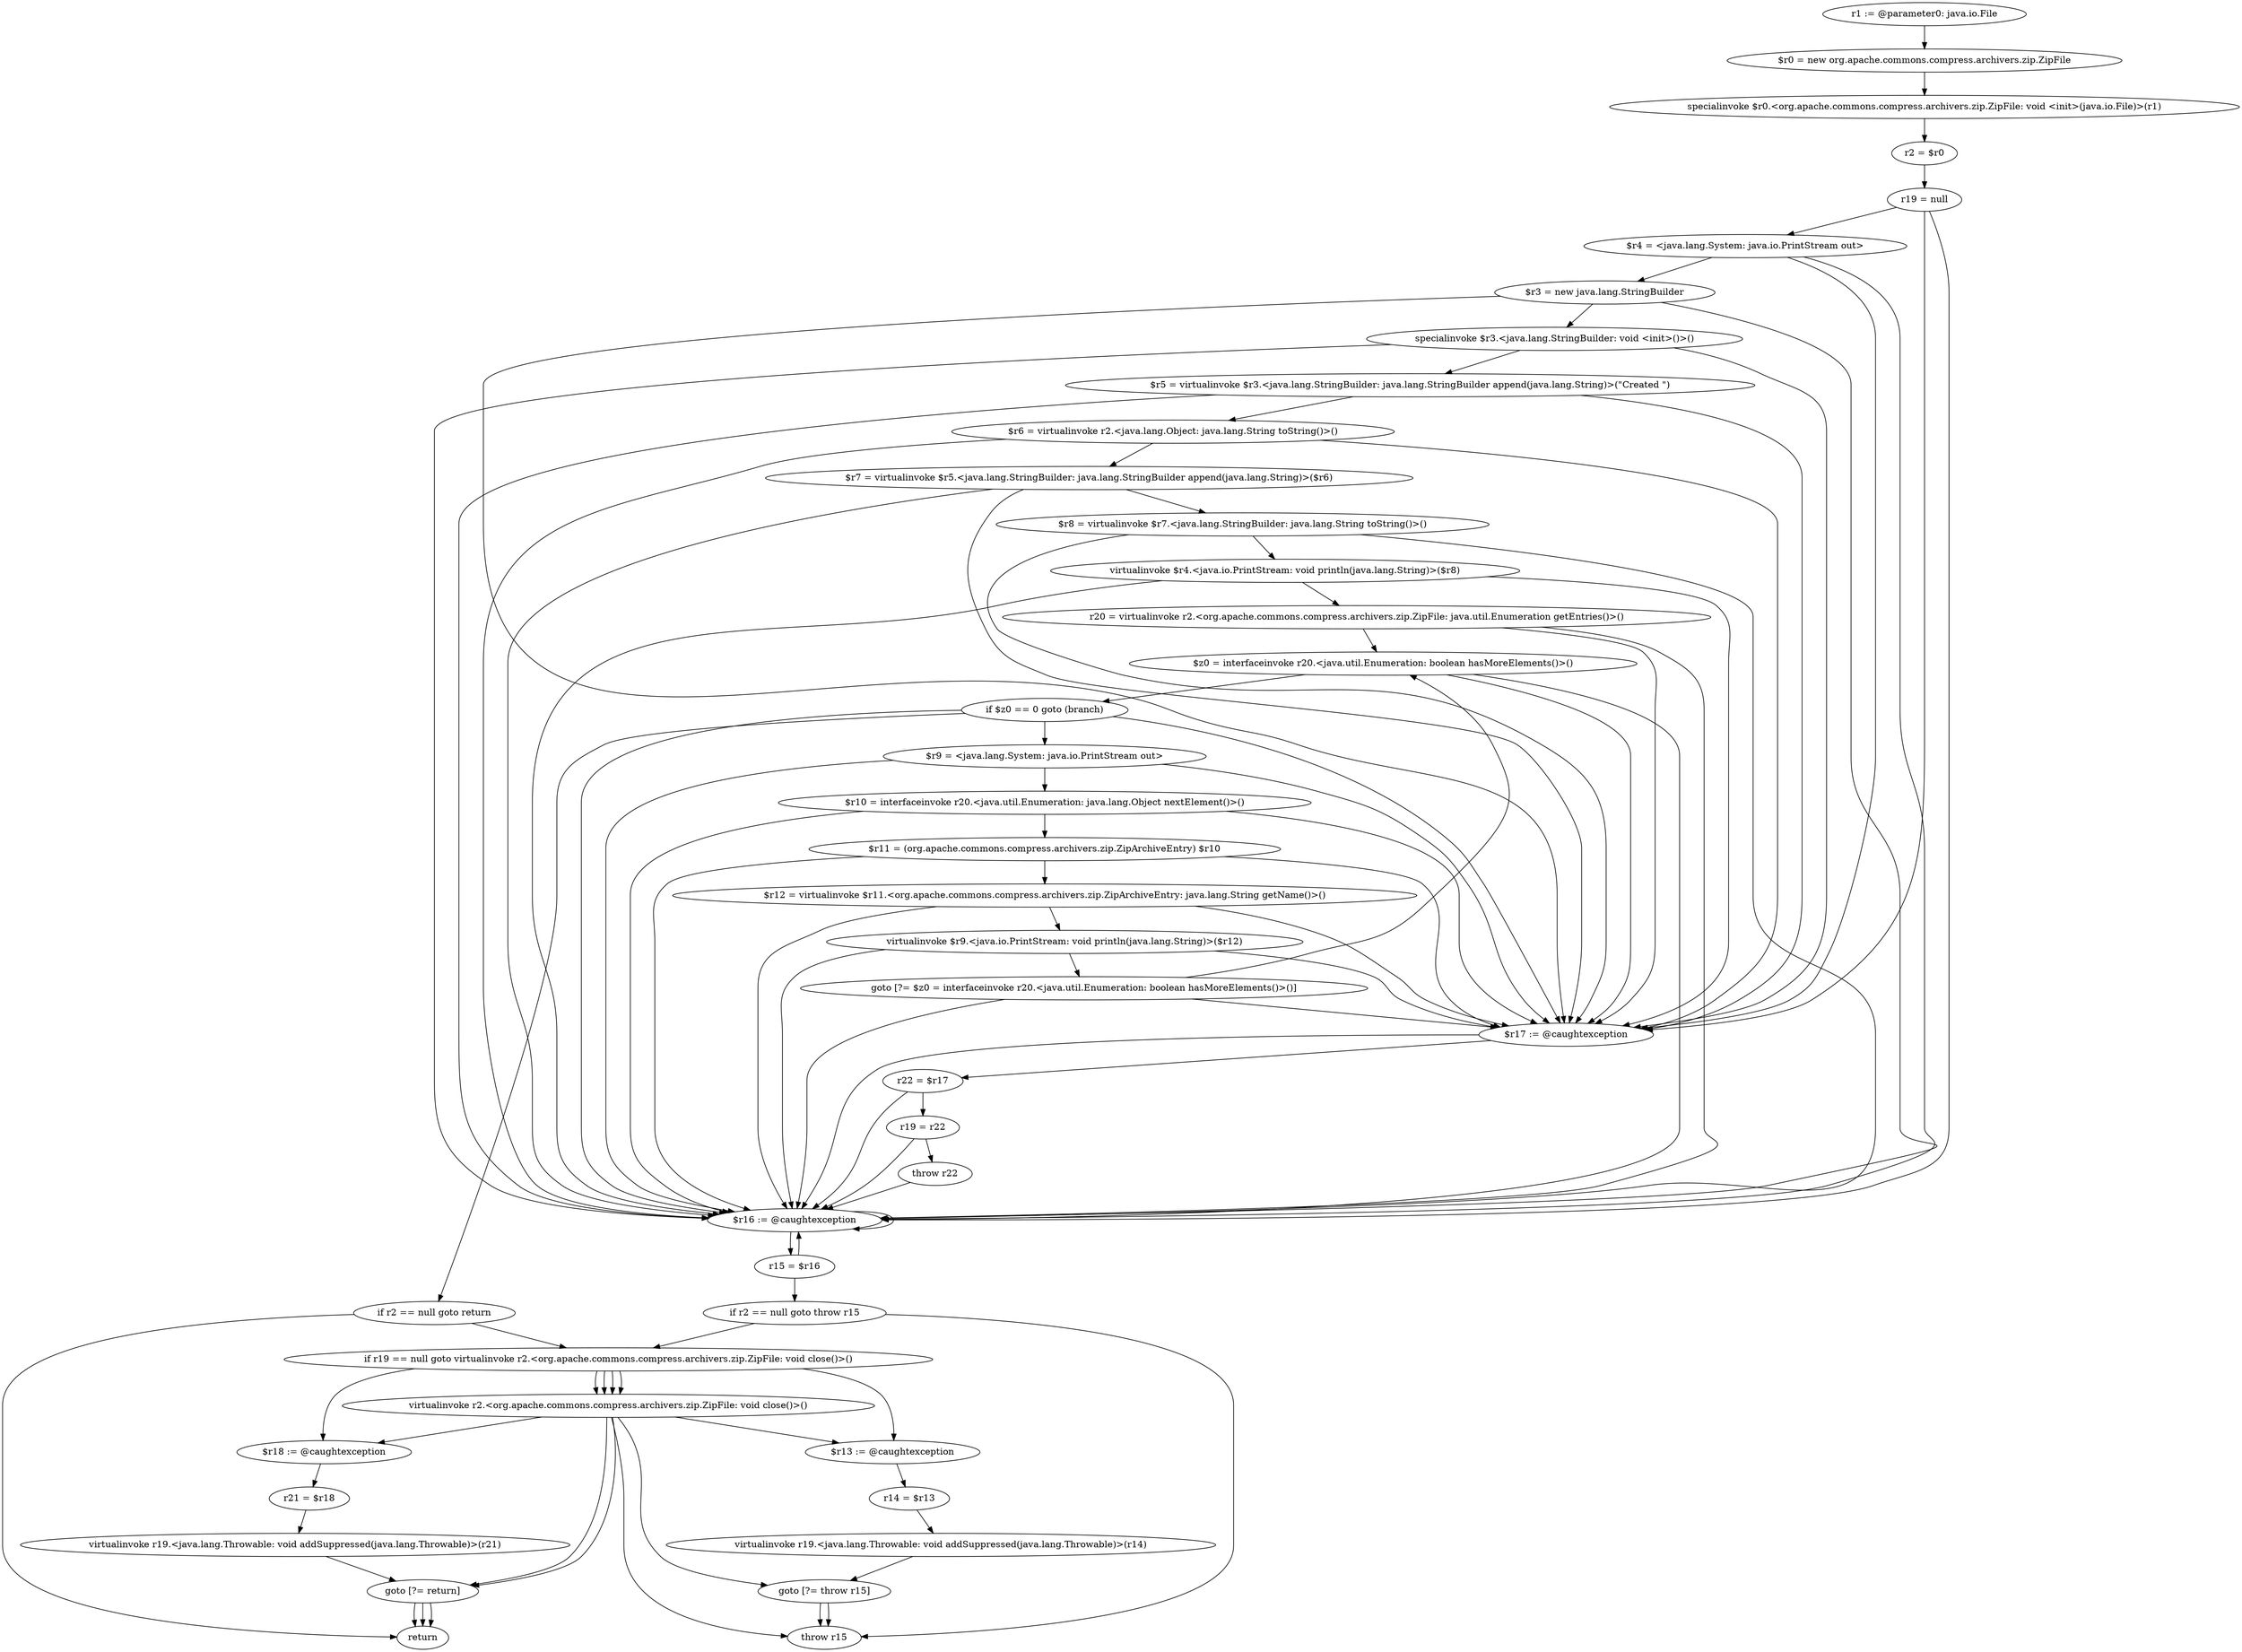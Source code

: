 digraph "unitGraph" {
    "r1 := @parameter0: java.io.File"
    "$r0 = new org.apache.commons.compress.archivers.zip.ZipFile"
    "specialinvoke $r0.<org.apache.commons.compress.archivers.zip.ZipFile: void <init>(java.io.File)>(r1)"
    "r2 = $r0"
    "r19 = null"
    "$r4 = <java.lang.System: java.io.PrintStream out>"
    "$r3 = new java.lang.StringBuilder"
    "specialinvoke $r3.<java.lang.StringBuilder: void <init>()>()"
    "$r5 = virtualinvoke $r3.<java.lang.StringBuilder: java.lang.StringBuilder append(java.lang.String)>(\"Created \")"
    "$r6 = virtualinvoke r2.<java.lang.Object: java.lang.String toString()>()"
    "$r7 = virtualinvoke $r5.<java.lang.StringBuilder: java.lang.StringBuilder append(java.lang.String)>($r6)"
    "$r8 = virtualinvoke $r7.<java.lang.StringBuilder: java.lang.String toString()>()"
    "virtualinvoke $r4.<java.io.PrintStream: void println(java.lang.String)>($r8)"
    "r20 = virtualinvoke r2.<org.apache.commons.compress.archivers.zip.ZipFile: java.util.Enumeration getEntries()>()"
    "$z0 = interfaceinvoke r20.<java.util.Enumeration: boolean hasMoreElements()>()"
    "if $z0 == 0 goto (branch)"
    "$r9 = <java.lang.System: java.io.PrintStream out>"
    "$r10 = interfaceinvoke r20.<java.util.Enumeration: java.lang.Object nextElement()>()"
    "$r11 = (org.apache.commons.compress.archivers.zip.ZipArchiveEntry) $r10"
    "$r12 = virtualinvoke $r11.<org.apache.commons.compress.archivers.zip.ZipArchiveEntry: java.lang.String getName()>()"
    "virtualinvoke $r9.<java.io.PrintStream: void println(java.lang.String)>($r12)"
    "goto [?= $z0 = interfaceinvoke r20.<java.util.Enumeration: boolean hasMoreElements()>()]"
    "if r2 == null goto return"
    "if r19 == null goto virtualinvoke r2.<org.apache.commons.compress.archivers.zip.ZipFile: void close()>()"
    "virtualinvoke r2.<org.apache.commons.compress.archivers.zip.ZipFile: void close()>()"
    "goto [?= return]"
    "$r18 := @caughtexception"
    "r21 = $r18"
    "virtualinvoke r19.<java.lang.Throwable: void addSuppressed(java.lang.Throwable)>(r21)"
    "$r17 := @caughtexception"
    "r22 = $r17"
    "r19 = r22"
    "throw r22"
    "$r16 := @caughtexception"
    "r15 = $r16"
    "if r2 == null goto throw r15"
    "goto [?= throw r15]"
    "$r13 := @caughtexception"
    "r14 = $r13"
    "virtualinvoke r19.<java.lang.Throwable: void addSuppressed(java.lang.Throwable)>(r14)"
    "throw r15"
    "return"
    "r1 := @parameter0: java.io.File"->"$r0 = new org.apache.commons.compress.archivers.zip.ZipFile";
    "$r0 = new org.apache.commons.compress.archivers.zip.ZipFile"->"specialinvoke $r0.<org.apache.commons.compress.archivers.zip.ZipFile: void <init>(java.io.File)>(r1)";
    "specialinvoke $r0.<org.apache.commons.compress.archivers.zip.ZipFile: void <init>(java.io.File)>(r1)"->"r2 = $r0";
    "r2 = $r0"->"r19 = null";
    "r19 = null"->"$r17 := @caughtexception";
    "r19 = null"->"$r16 := @caughtexception";
    "r19 = null"->"$r4 = <java.lang.System: java.io.PrintStream out>";
    "$r4 = <java.lang.System: java.io.PrintStream out>"->"$r17 := @caughtexception";
    "$r4 = <java.lang.System: java.io.PrintStream out>"->"$r16 := @caughtexception";
    "$r4 = <java.lang.System: java.io.PrintStream out>"->"$r3 = new java.lang.StringBuilder";
    "$r3 = new java.lang.StringBuilder"->"$r17 := @caughtexception";
    "$r3 = new java.lang.StringBuilder"->"$r16 := @caughtexception";
    "$r3 = new java.lang.StringBuilder"->"specialinvoke $r3.<java.lang.StringBuilder: void <init>()>()";
    "specialinvoke $r3.<java.lang.StringBuilder: void <init>()>()"->"$r17 := @caughtexception";
    "specialinvoke $r3.<java.lang.StringBuilder: void <init>()>()"->"$r16 := @caughtexception";
    "specialinvoke $r3.<java.lang.StringBuilder: void <init>()>()"->"$r5 = virtualinvoke $r3.<java.lang.StringBuilder: java.lang.StringBuilder append(java.lang.String)>(\"Created \")";
    "$r5 = virtualinvoke $r3.<java.lang.StringBuilder: java.lang.StringBuilder append(java.lang.String)>(\"Created \")"->"$r17 := @caughtexception";
    "$r5 = virtualinvoke $r3.<java.lang.StringBuilder: java.lang.StringBuilder append(java.lang.String)>(\"Created \")"->"$r16 := @caughtexception";
    "$r5 = virtualinvoke $r3.<java.lang.StringBuilder: java.lang.StringBuilder append(java.lang.String)>(\"Created \")"->"$r6 = virtualinvoke r2.<java.lang.Object: java.lang.String toString()>()";
    "$r6 = virtualinvoke r2.<java.lang.Object: java.lang.String toString()>()"->"$r17 := @caughtexception";
    "$r6 = virtualinvoke r2.<java.lang.Object: java.lang.String toString()>()"->"$r16 := @caughtexception";
    "$r6 = virtualinvoke r2.<java.lang.Object: java.lang.String toString()>()"->"$r7 = virtualinvoke $r5.<java.lang.StringBuilder: java.lang.StringBuilder append(java.lang.String)>($r6)";
    "$r7 = virtualinvoke $r5.<java.lang.StringBuilder: java.lang.StringBuilder append(java.lang.String)>($r6)"->"$r17 := @caughtexception";
    "$r7 = virtualinvoke $r5.<java.lang.StringBuilder: java.lang.StringBuilder append(java.lang.String)>($r6)"->"$r16 := @caughtexception";
    "$r7 = virtualinvoke $r5.<java.lang.StringBuilder: java.lang.StringBuilder append(java.lang.String)>($r6)"->"$r8 = virtualinvoke $r7.<java.lang.StringBuilder: java.lang.String toString()>()";
    "$r8 = virtualinvoke $r7.<java.lang.StringBuilder: java.lang.String toString()>()"->"$r17 := @caughtexception";
    "$r8 = virtualinvoke $r7.<java.lang.StringBuilder: java.lang.String toString()>()"->"$r16 := @caughtexception";
    "$r8 = virtualinvoke $r7.<java.lang.StringBuilder: java.lang.String toString()>()"->"virtualinvoke $r4.<java.io.PrintStream: void println(java.lang.String)>($r8)";
    "virtualinvoke $r4.<java.io.PrintStream: void println(java.lang.String)>($r8)"->"$r17 := @caughtexception";
    "virtualinvoke $r4.<java.io.PrintStream: void println(java.lang.String)>($r8)"->"$r16 := @caughtexception";
    "virtualinvoke $r4.<java.io.PrintStream: void println(java.lang.String)>($r8)"->"r20 = virtualinvoke r2.<org.apache.commons.compress.archivers.zip.ZipFile: java.util.Enumeration getEntries()>()";
    "r20 = virtualinvoke r2.<org.apache.commons.compress.archivers.zip.ZipFile: java.util.Enumeration getEntries()>()"->"$r17 := @caughtexception";
    "r20 = virtualinvoke r2.<org.apache.commons.compress.archivers.zip.ZipFile: java.util.Enumeration getEntries()>()"->"$r16 := @caughtexception";
    "r20 = virtualinvoke r2.<org.apache.commons.compress.archivers.zip.ZipFile: java.util.Enumeration getEntries()>()"->"$z0 = interfaceinvoke r20.<java.util.Enumeration: boolean hasMoreElements()>()";
    "$z0 = interfaceinvoke r20.<java.util.Enumeration: boolean hasMoreElements()>()"->"$r17 := @caughtexception";
    "$z0 = interfaceinvoke r20.<java.util.Enumeration: boolean hasMoreElements()>()"->"$r16 := @caughtexception";
    "$z0 = interfaceinvoke r20.<java.util.Enumeration: boolean hasMoreElements()>()"->"if $z0 == 0 goto (branch)";
    "if $z0 == 0 goto (branch)"->"$r9 = <java.lang.System: java.io.PrintStream out>";
    "if $z0 == 0 goto (branch)"->"if r2 == null goto return";
    "if $z0 == 0 goto (branch)"->"$r17 := @caughtexception";
    "if $z0 == 0 goto (branch)"->"$r16 := @caughtexception";
    "$r9 = <java.lang.System: java.io.PrintStream out>"->"$r17 := @caughtexception";
    "$r9 = <java.lang.System: java.io.PrintStream out>"->"$r16 := @caughtexception";
    "$r9 = <java.lang.System: java.io.PrintStream out>"->"$r10 = interfaceinvoke r20.<java.util.Enumeration: java.lang.Object nextElement()>()";
    "$r10 = interfaceinvoke r20.<java.util.Enumeration: java.lang.Object nextElement()>()"->"$r17 := @caughtexception";
    "$r10 = interfaceinvoke r20.<java.util.Enumeration: java.lang.Object nextElement()>()"->"$r16 := @caughtexception";
    "$r10 = interfaceinvoke r20.<java.util.Enumeration: java.lang.Object nextElement()>()"->"$r11 = (org.apache.commons.compress.archivers.zip.ZipArchiveEntry) $r10";
    "$r11 = (org.apache.commons.compress.archivers.zip.ZipArchiveEntry) $r10"->"$r17 := @caughtexception";
    "$r11 = (org.apache.commons.compress.archivers.zip.ZipArchiveEntry) $r10"->"$r16 := @caughtexception";
    "$r11 = (org.apache.commons.compress.archivers.zip.ZipArchiveEntry) $r10"->"$r12 = virtualinvoke $r11.<org.apache.commons.compress.archivers.zip.ZipArchiveEntry: java.lang.String getName()>()";
    "$r12 = virtualinvoke $r11.<org.apache.commons.compress.archivers.zip.ZipArchiveEntry: java.lang.String getName()>()"->"$r17 := @caughtexception";
    "$r12 = virtualinvoke $r11.<org.apache.commons.compress.archivers.zip.ZipArchiveEntry: java.lang.String getName()>()"->"$r16 := @caughtexception";
    "$r12 = virtualinvoke $r11.<org.apache.commons.compress.archivers.zip.ZipArchiveEntry: java.lang.String getName()>()"->"virtualinvoke $r9.<java.io.PrintStream: void println(java.lang.String)>($r12)";
    "virtualinvoke $r9.<java.io.PrintStream: void println(java.lang.String)>($r12)"->"$r17 := @caughtexception";
    "virtualinvoke $r9.<java.io.PrintStream: void println(java.lang.String)>($r12)"->"$r16 := @caughtexception";
    "virtualinvoke $r9.<java.io.PrintStream: void println(java.lang.String)>($r12)"->"goto [?= $z0 = interfaceinvoke r20.<java.util.Enumeration: boolean hasMoreElements()>()]";
    "goto [?= $z0 = interfaceinvoke r20.<java.util.Enumeration: boolean hasMoreElements()>()]"->"$r17 := @caughtexception";
    "goto [?= $z0 = interfaceinvoke r20.<java.util.Enumeration: boolean hasMoreElements()>()]"->"$r16 := @caughtexception";
    "goto [?= $z0 = interfaceinvoke r20.<java.util.Enumeration: boolean hasMoreElements()>()]"->"$z0 = interfaceinvoke r20.<java.util.Enumeration: boolean hasMoreElements()>()";
    "if r2 == null goto return"->"if r19 == null goto virtualinvoke r2.<org.apache.commons.compress.archivers.zip.ZipFile: void close()>()";
    "if r2 == null goto return"->"return";
    "if r19 == null goto virtualinvoke r2.<org.apache.commons.compress.archivers.zip.ZipFile: void close()>()"->"virtualinvoke r2.<org.apache.commons.compress.archivers.zip.ZipFile: void close()>()";
    "if r19 == null goto virtualinvoke r2.<org.apache.commons.compress.archivers.zip.ZipFile: void close()>()"->"virtualinvoke r2.<org.apache.commons.compress.archivers.zip.ZipFile: void close()>()";
    "if r19 == null goto virtualinvoke r2.<org.apache.commons.compress.archivers.zip.ZipFile: void close()>()"->"$r18 := @caughtexception";
    "virtualinvoke r2.<org.apache.commons.compress.archivers.zip.ZipFile: void close()>()"->"goto [?= return]";
    "virtualinvoke r2.<org.apache.commons.compress.archivers.zip.ZipFile: void close()>()"->"$r18 := @caughtexception";
    "goto [?= return]"->"return";
    "$r18 := @caughtexception"->"r21 = $r18";
    "r21 = $r18"->"virtualinvoke r19.<java.lang.Throwable: void addSuppressed(java.lang.Throwable)>(r21)";
    "virtualinvoke r19.<java.lang.Throwable: void addSuppressed(java.lang.Throwable)>(r21)"->"goto [?= return]";
    "goto [?= return]"->"return";
    "virtualinvoke r2.<org.apache.commons.compress.archivers.zip.ZipFile: void close()>()"->"goto [?= return]";
    "goto [?= return]"->"return";
    "$r17 := @caughtexception"->"r22 = $r17";
    "$r17 := @caughtexception"->"$r16 := @caughtexception";
    "r22 = $r17"->"r19 = r22";
    "r22 = $r17"->"$r16 := @caughtexception";
    "r19 = r22"->"throw r22";
    "r19 = r22"->"$r16 := @caughtexception";
    "throw r22"->"$r16 := @caughtexception";
    "$r16 := @caughtexception"->"r15 = $r16";
    "$r16 := @caughtexception"->"$r16 := @caughtexception";
    "r15 = $r16"->"if r2 == null goto throw r15";
    "r15 = $r16"->"$r16 := @caughtexception";
    "if r2 == null goto throw r15"->"if r19 == null goto virtualinvoke r2.<org.apache.commons.compress.archivers.zip.ZipFile: void close()>()";
    "if r2 == null goto throw r15"->"throw r15";
    "if r19 == null goto virtualinvoke r2.<org.apache.commons.compress.archivers.zip.ZipFile: void close()>()"->"virtualinvoke r2.<org.apache.commons.compress.archivers.zip.ZipFile: void close()>()";
    "if r19 == null goto virtualinvoke r2.<org.apache.commons.compress.archivers.zip.ZipFile: void close()>()"->"virtualinvoke r2.<org.apache.commons.compress.archivers.zip.ZipFile: void close()>()";
    "if r19 == null goto virtualinvoke r2.<org.apache.commons.compress.archivers.zip.ZipFile: void close()>()"->"$r13 := @caughtexception";
    "virtualinvoke r2.<org.apache.commons.compress.archivers.zip.ZipFile: void close()>()"->"goto [?= throw r15]";
    "virtualinvoke r2.<org.apache.commons.compress.archivers.zip.ZipFile: void close()>()"->"$r13 := @caughtexception";
    "goto [?= throw r15]"->"throw r15";
    "$r13 := @caughtexception"->"r14 = $r13";
    "r14 = $r13"->"virtualinvoke r19.<java.lang.Throwable: void addSuppressed(java.lang.Throwable)>(r14)";
    "virtualinvoke r19.<java.lang.Throwable: void addSuppressed(java.lang.Throwable)>(r14)"->"goto [?= throw r15]";
    "goto [?= throw r15]"->"throw r15";
    "virtualinvoke r2.<org.apache.commons.compress.archivers.zip.ZipFile: void close()>()"->"throw r15";
}
